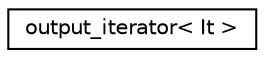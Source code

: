 digraph "Graphical Class Hierarchy"
{
  edge [fontname="Helvetica",fontsize="10",labelfontname="Helvetica",labelfontsize="10"];
  node [fontname="Helvetica",fontsize="10",shape=record];
  rankdir="LR";
  Node0 [label="output_iterator\< It \>",height=0.2,width=0.4,color="black", fillcolor="white", style="filled",URL="$classoutput__iterator.html"];
}
